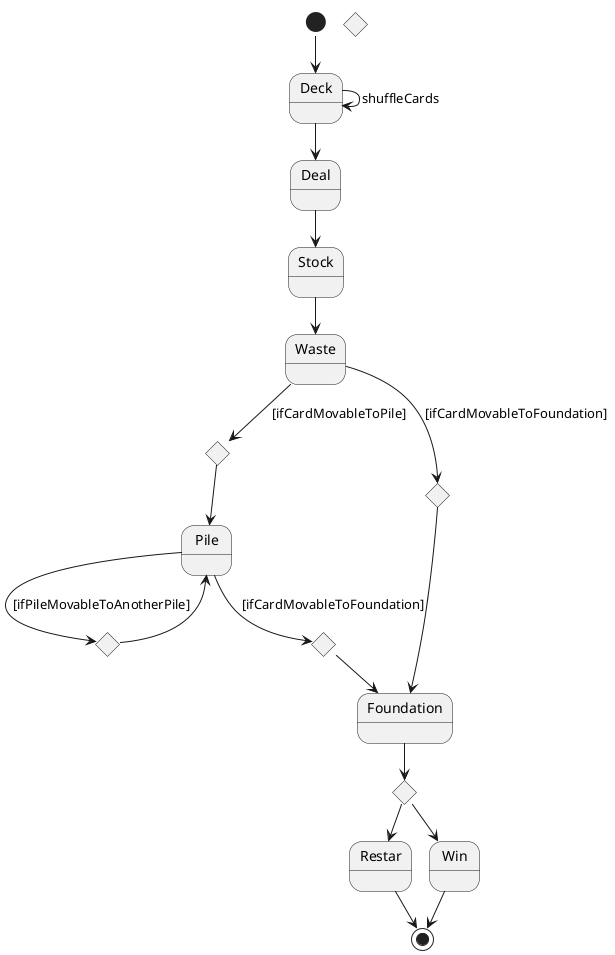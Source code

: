 @startuml UseCaseMoveCard 
!pragma layout smetana
state Deck
state Deal
state Stock
state Waste
state Foundation
state Pile
state Restar
state Win
state Out <<choice>>
state move <<choice>>
state if <<choice>>
state if2 <<choice>>
state if3 <<choice>>
state if4 <<choice>>

[*] --> Deck
Deck --> Deck: shuffleCards
Deck --> Deal
Deal --> Stock
Stock --> Waste
Waste --> if2: [ifCardMovableToFoundation]
if2 --> Foundation 
Waste --> if: [ifCardMovableToPile]
if --> Pile
Pile --> if3: [ifPileMovableToAnotherPile]
if3 --> Pile

Pile --> if4: [ifCardMovableToFoundation]
if4 --> Foundation
Foundation --> Out

Out --> Win
Out --> Restar

Win --> [*]
Restar --> [*]
@enduml
